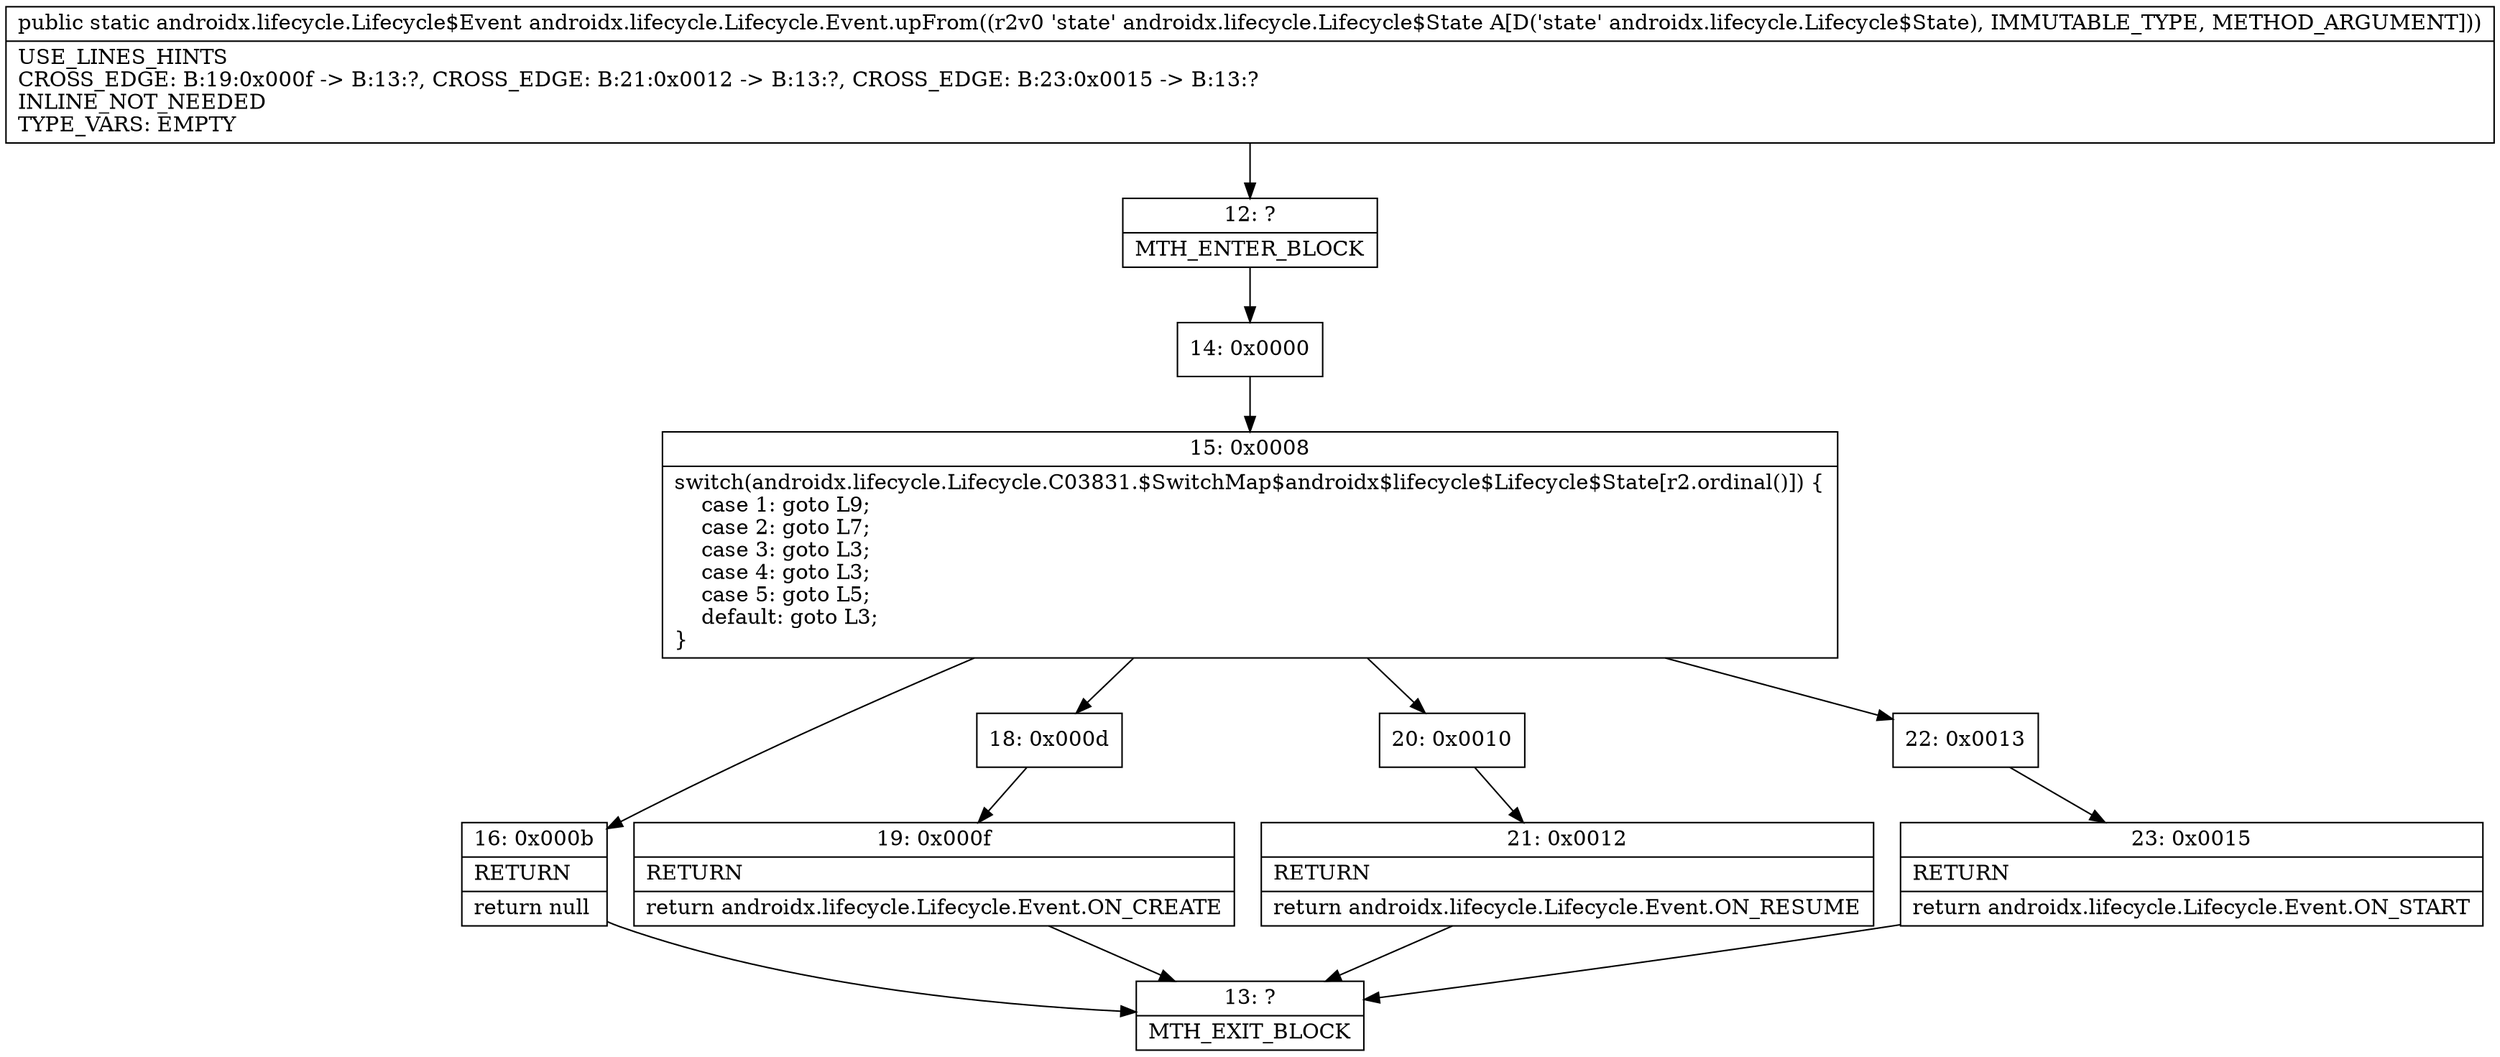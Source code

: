 digraph "CFG forandroidx.lifecycle.Lifecycle.Event.upFrom(Landroidx\/lifecycle\/Lifecycle$State;)Landroidx\/lifecycle\/Lifecycle$Event;" {
Node_12 [shape=record,label="{12\:\ ?|MTH_ENTER_BLOCK\l}"];
Node_14 [shape=record,label="{14\:\ 0x0000}"];
Node_15 [shape=record,label="{15\:\ 0x0008|switch(androidx.lifecycle.Lifecycle.C03831.$SwitchMap$androidx$lifecycle$Lifecycle$State[r2.ordinal()]) \{\l    case 1: goto L9;\l    case 2: goto L7;\l    case 3: goto L3;\l    case 4: goto L3;\l    case 5: goto L5;\l    default: goto L3;\l\}\l}"];
Node_16 [shape=record,label="{16\:\ 0x000b|RETURN\l|return null\l}"];
Node_13 [shape=record,label="{13\:\ ?|MTH_EXIT_BLOCK\l}"];
Node_18 [shape=record,label="{18\:\ 0x000d}"];
Node_19 [shape=record,label="{19\:\ 0x000f|RETURN\l|return androidx.lifecycle.Lifecycle.Event.ON_CREATE\l}"];
Node_20 [shape=record,label="{20\:\ 0x0010}"];
Node_21 [shape=record,label="{21\:\ 0x0012|RETURN\l|return androidx.lifecycle.Lifecycle.Event.ON_RESUME\l}"];
Node_22 [shape=record,label="{22\:\ 0x0013}"];
Node_23 [shape=record,label="{23\:\ 0x0015|RETURN\l|return androidx.lifecycle.Lifecycle.Event.ON_START\l}"];
MethodNode[shape=record,label="{public static androidx.lifecycle.Lifecycle$Event androidx.lifecycle.Lifecycle.Event.upFrom((r2v0 'state' androidx.lifecycle.Lifecycle$State A[D('state' androidx.lifecycle.Lifecycle$State), IMMUTABLE_TYPE, METHOD_ARGUMENT]))  | USE_LINES_HINTS\lCROSS_EDGE: B:19:0x000f \-\> B:13:?, CROSS_EDGE: B:21:0x0012 \-\> B:13:?, CROSS_EDGE: B:23:0x0015 \-\> B:13:?\lINLINE_NOT_NEEDED\lTYPE_VARS: EMPTY\l}"];
MethodNode -> Node_12;Node_12 -> Node_14;
Node_14 -> Node_15;
Node_15 -> Node_16;
Node_15 -> Node_18;
Node_15 -> Node_20;
Node_15 -> Node_22;
Node_16 -> Node_13;
Node_18 -> Node_19;
Node_19 -> Node_13;
Node_20 -> Node_21;
Node_21 -> Node_13;
Node_22 -> Node_23;
Node_23 -> Node_13;
}

